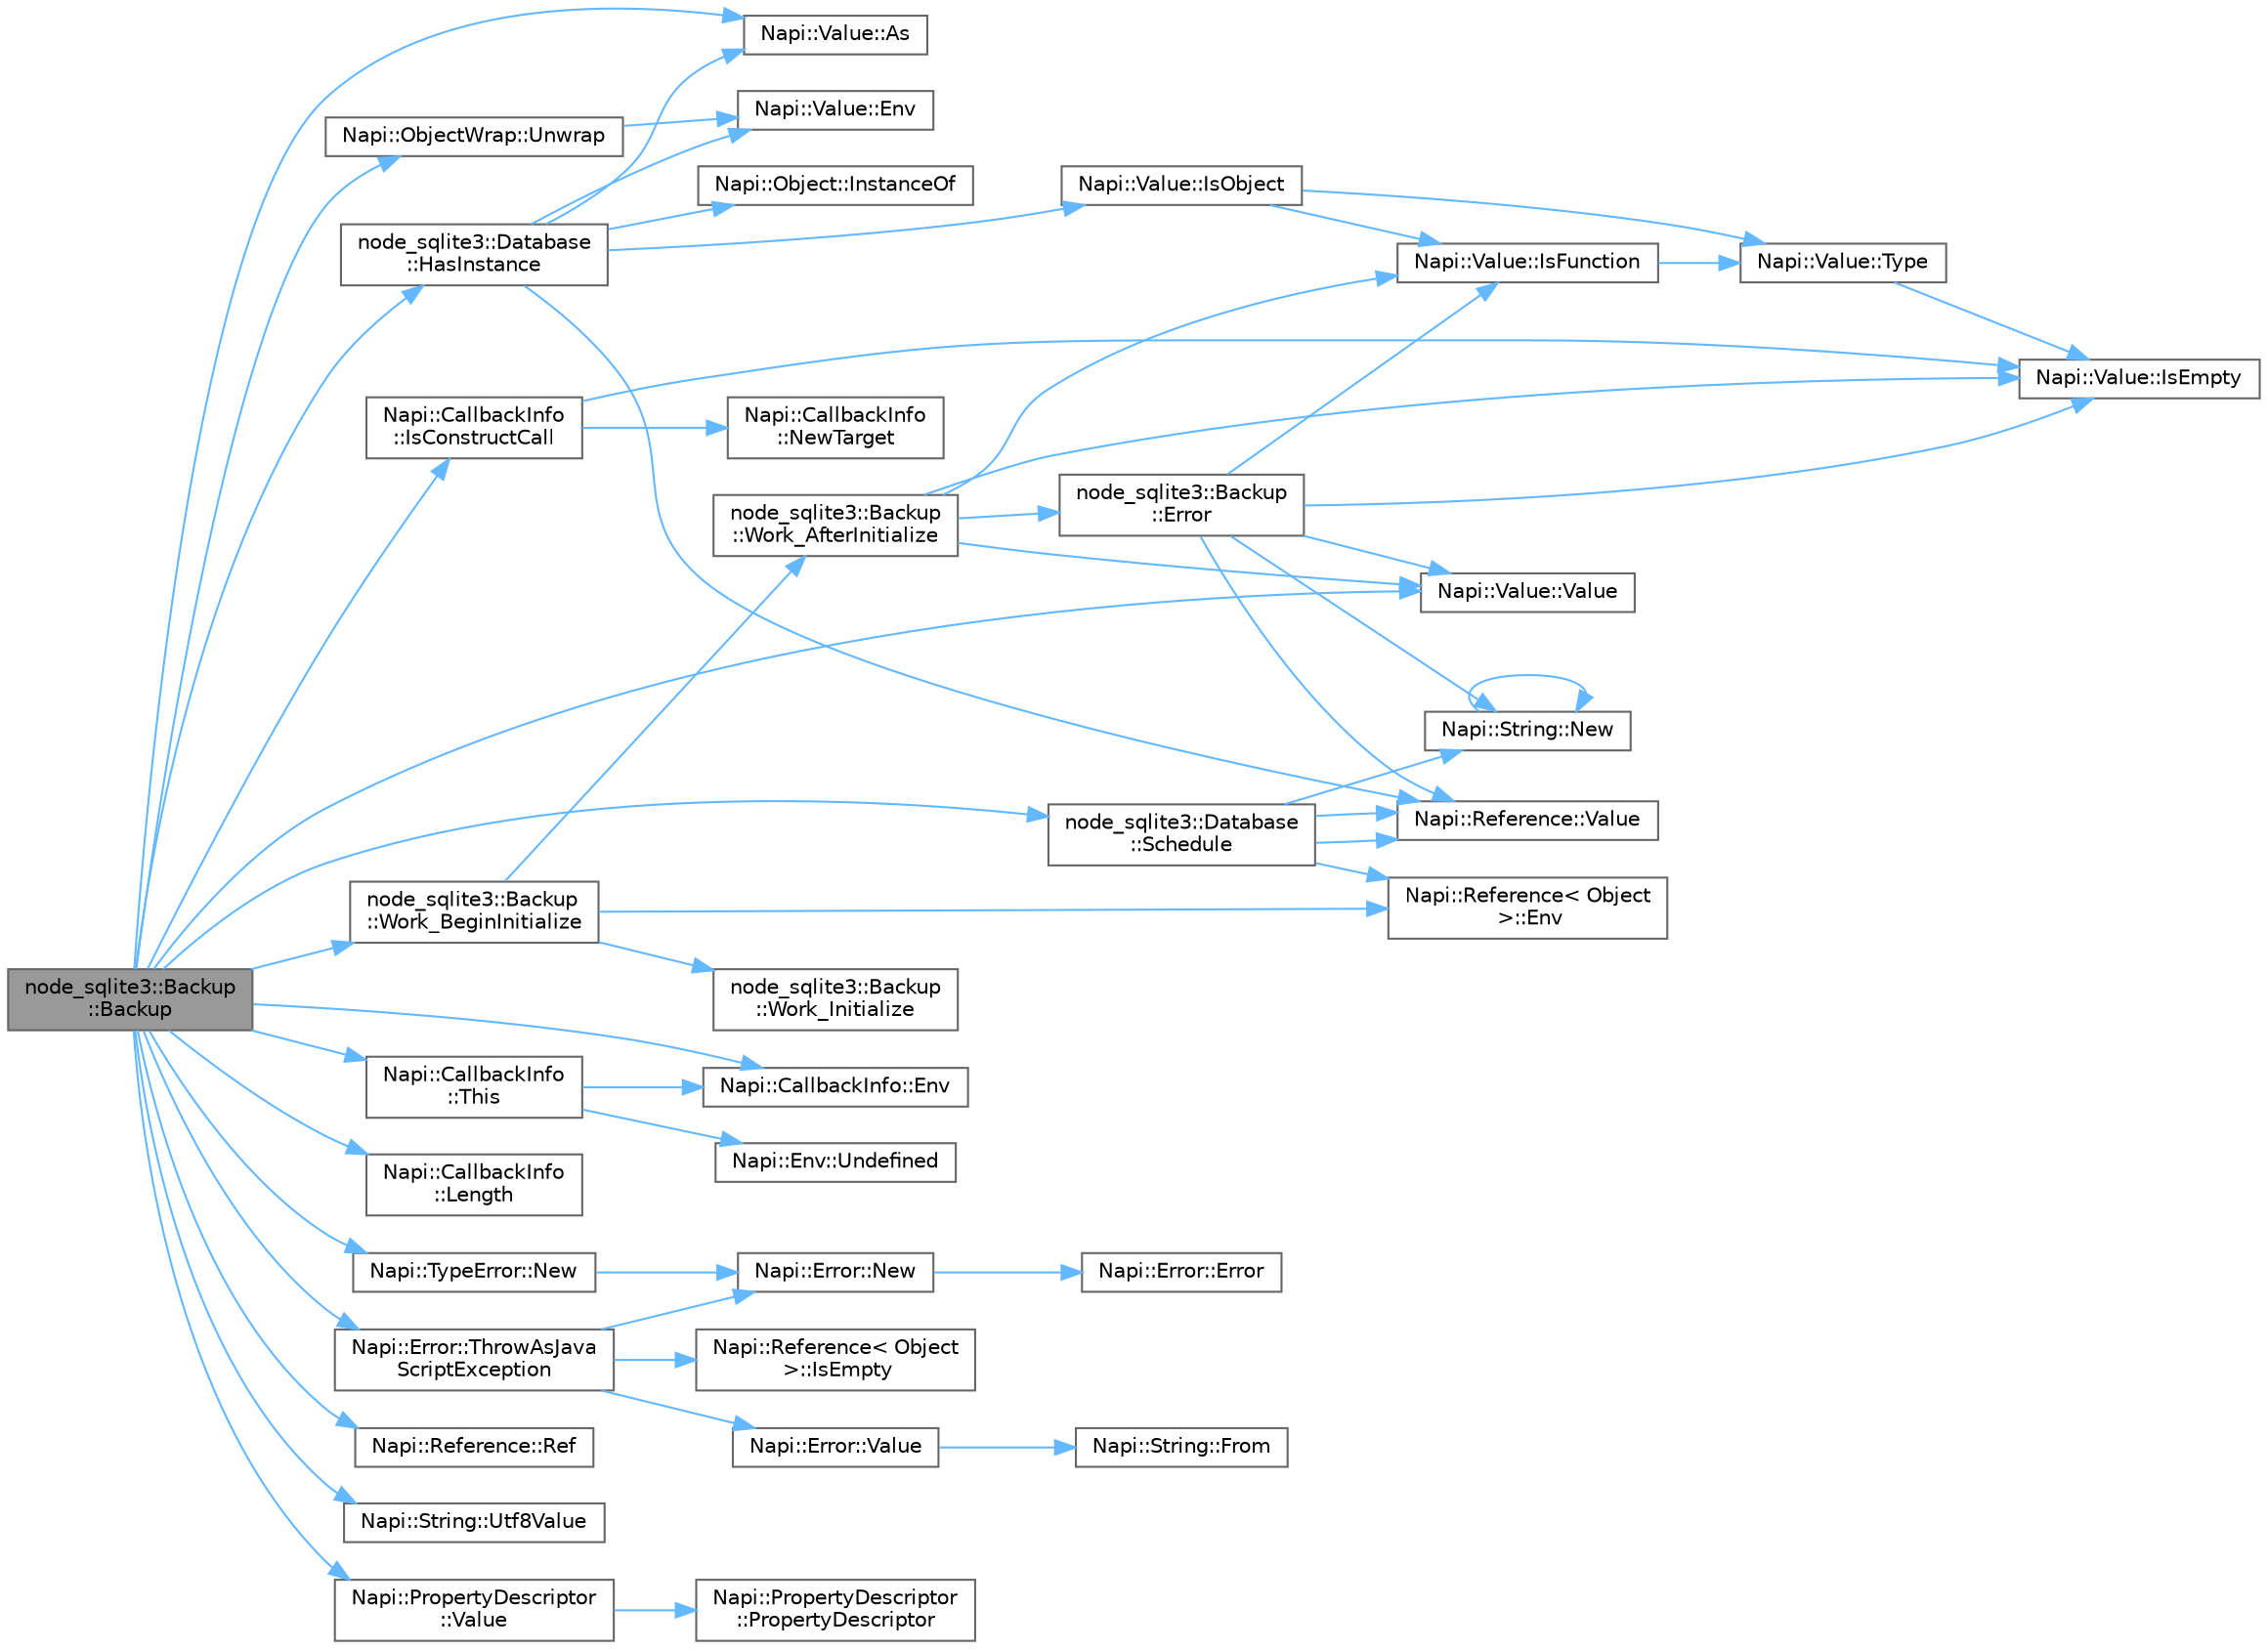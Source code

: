 digraph "node_sqlite3::Backup::Backup"
{
 // LATEX_PDF_SIZE
  bgcolor="transparent";
  edge [fontname=Helvetica,fontsize=10,labelfontname=Helvetica,labelfontsize=10];
  node [fontname=Helvetica,fontsize=10,shape=box,height=0.2,width=0.4];
  rankdir="LR";
  Node1 [id="Node000001",label="node_sqlite3::Backup\l::Backup",height=0.2,width=0.4,color="gray40", fillcolor="grey60", style="filled", fontcolor="black",tooltip=" "];
  Node1 -> Node2 [id="edge107_Node000001_Node000002",color="steelblue1",style="solid",tooltip=" "];
  Node2 [id="Node000002",label="Napi::Value::As",height=0.2,width=0.4,color="grey40", fillcolor="white", style="filled",URL="$class_napi_1_1_value.html#a9c1a9c4eca9617b0aafbe311c946982a",tooltip=" "];
  Node1 -> Node3 [id="edge108_Node000001_Node000003",color="steelblue1",style="solid",tooltip=" "];
  Node3 [id="Node000003",label="Napi::CallbackInfo::Env",height=0.2,width=0.4,color="grey40", fillcolor="white", style="filled",URL="$class_napi_1_1_callback_info.html#af5dda76cc6b32aa6816f60437249fa5c",tooltip=" "];
  Node1 -> Node4 [id="edge109_Node000001_Node000004",color="steelblue1",style="solid",tooltip=" "];
  Node4 [id="Node000004",label="node_sqlite3::Database\l::HasInstance",height=0.2,width=0.4,color="grey40", fillcolor="white", style="filled",URL="$classnode__sqlite3_1_1_database.html#ae0f3eaca6a75e3a7c4c7683a6e1d1da3",tooltip=" "];
  Node4 -> Node2 [id="edge110_Node000004_Node000002",color="steelblue1",style="solid",tooltip=" "];
  Node4 -> Node5 [id="edge111_Node000004_Node000005",color="steelblue1",style="solid",tooltip=" "];
  Node5 [id="Node000005",label="Napi::Value::Env",height=0.2,width=0.4,color="grey40", fillcolor="white", style="filled",URL="$class_napi_1_1_value.html#a1e1930afac70f2811a222c363d892a42",tooltip="Gets the environment the value is associated with."];
  Node4 -> Node6 [id="edge112_Node000004_Node000006",color="steelblue1",style="solid",tooltip=" "];
  Node6 [id="Node000006",label="Napi::Object::InstanceOf",height=0.2,width=0.4,color="grey40", fillcolor="white", style="filled",URL="$class_napi_1_1_object.html#a109697df6456b29ab46c8c9e381e5ecc",tooltip=" "];
  Node4 -> Node7 [id="edge113_Node000004_Node000007",color="steelblue1",style="solid",tooltip=" "];
  Node7 [id="Node000007",label="Napi::Value::IsObject",height=0.2,width=0.4,color="grey40", fillcolor="white", style="filled",URL="$class_napi_1_1_value.html#ae5bd652acc39256b28fe89e23720c164",tooltip="Tests if a value is a JavaScript object."];
  Node7 -> Node8 [id="edge114_Node000007_Node000008",color="steelblue1",style="solid",tooltip=" "];
  Node8 [id="Node000008",label="Napi::Value::IsFunction",height=0.2,width=0.4,color="grey40", fillcolor="white", style="filled",URL="$class_napi_1_1_value.html#ae8a76974575d2a58c7aa69e43b6bc70a",tooltip="Tests if a value is a JavaScript function."];
  Node8 -> Node9 [id="edge115_Node000008_Node000009",color="steelblue1",style="solid",tooltip=" "];
  Node9 [id="Node000009",label="Napi::Value::Type",height=0.2,width=0.4,color="grey40", fillcolor="white", style="filled",URL="$class_napi_1_1_value.html#a5da2e4f1a5a6b237159c4cfbd0866281",tooltip="Gets the type of the value."];
  Node9 -> Node10 [id="edge116_Node000009_Node000010",color="steelblue1",style="solid",tooltip=" "];
  Node10 [id="Node000010",label="Napi::Value::IsEmpty",height=0.2,width=0.4,color="grey40", fillcolor="white", style="filled",URL="$class_napi_1_1_value.html#a988bdb3e9806beb7761b4ea864461005",tooltip=" "];
  Node7 -> Node9 [id="edge117_Node000007_Node000009",color="steelblue1",style="solid",tooltip=" "];
  Node4 -> Node11 [id="edge118_Node000004_Node000011",color="steelblue1",style="solid",tooltip=" "];
  Node11 [id="Node000011",label="Napi::Reference::Value",height=0.2,width=0.4,color="grey40", fillcolor="white", style="filled",URL="$class_napi_1_1_reference.html#ae7f2d23d1f33cdbcfb4aa1b89193c5ae",tooltip=" "];
  Node1 -> Node12 [id="edge119_Node000001_Node000012",color="steelblue1",style="solid",tooltip=" "];
  Node12 [id="Node000012",label="Napi::CallbackInfo\l::IsConstructCall",height=0.2,width=0.4,color="grey40", fillcolor="white", style="filled",URL="$class_napi_1_1_callback_info.html#a5d959854b606ac5de2db6b59f9b6bce5",tooltip=" "];
  Node12 -> Node10 [id="edge120_Node000012_Node000010",color="steelblue1",style="solid",tooltip=" "];
  Node12 -> Node13 [id="edge121_Node000012_Node000013",color="steelblue1",style="solid",tooltip=" "];
  Node13 [id="Node000013",label="Napi::CallbackInfo\l::NewTarget",height=0.2,width=0.4,color="grey40", fillcolor="white", style="filled",URL="$class_napi_1_1_callback_info.html#ae7db3b843107ad5c5006ee5e35341c92",tooltip=" "];
  Node1 -> Node14 [id="edge122_Node000001_Node000014",color="steelblue1",style="solid",tooltip=" "];
  Node14 [id="Node000014",label="Napi::CallbackInfo\l::Length",height=0.2,width=0.4,color="grey40", fillcolor="white", style="filled",URL="$class_napi_1_1_callback_info.html#a2450a932822d15c570762a4a0d321fd8",tooltip=" "];
  Node1 -> Node15 [id="edge123_Node000001_Node000015",color="steelblue1",style="solid",tooltip=" "];
  Node15 [id="Node000015",label="Napi::TypeError::New",height=0.2,width=0.4,color="grey40", fillcolor="white", style="filled",URL="$class_napi_1_1_type_error.html#a61771d5e0220d480f810097af673da92",tooltip=" "];
  Node15 -> Node16 [id="edge124_Node000015_Node000016",color="steelblue1",style="solid",tooltip=" "];
  Node16 [id="Node000016",label="Napi::Error::New",height=0.2,width=0.4,color="grey40", fillcolor="white", style="filled",URL="$class_napi_1_1_error.html#a6a0571d56b4fcedf862b934a507a58ed",tooltip=" "];
  Node16 -> Node17 [id="edge125_Node000016_Node000017",color="steelblue1",style="solid",tooltip=" "];
  Node17 [id="Node000017",label="Napi::Error::Error",height=0.2,width=0.4,color="grey40", fillcolor="white", style="filled",URL="$class_napi_1_1_error.html#ac8db9066ce2adaa3b4fb27e7b48b39e6",tooltip=" "];
  Node1 -> Node18 [id="edge126_Node000001_Node000018",color="steelblue1",style="solid",tooltip=" "];
  Node18 [id="Node000018",label="Napi::Reference::Ref",height=0.2,width=0.4,color="grey40", fillcolor="white", style="filled",URL="$class_napi_1_1_reference.html#aa4a691ce6ed68117e5a4fabb1b594c75",tooltip=" "];
  Node1 -> Node19 [id="edge127_Node000001_Node000019",color="steelblue1",style="solid",tooltip=" "];
  Node19 [id="Node000019",label="node_sqlite3::Database\l::Schedule",height=0.2,width=0.4,color="grey40", fillcolor="white", style="filled",URL="$classnode__sqlite3_1_1_database.html#a0f7143c8b39176377f7c732477d5d734",tooltip=" "];
  Node19 -> Node20 [id="edge128_Node000019_Node000020",color="steelblue1",style="solid",tooltip=" "];
  Node20 [id="Node000020",label="Napi::Reference\< Object\l \>::Env",height=0.2,width=0.4,color="grey40", fillcolor="white", style="filled",URL="$class_napi_1_1_reference.html#a145936a59e9db2c455542576e76773ac",tooltip=" "];
  Node19 -> Node21 [id="edge129_Node000019_Node000021",color="steelblue1",style="solid",tooltip=" "];
  Node21 [id="Node000021",label="Napi::String::New",height=0.2,width=0.4,color="grey40", fillcolor="white", style="filled",URL="$class_napi_1_1_string.html#a6689d69d07bad4eea2be440333320925",tooltip="Creates a new String value from a UTF-8 encoded C++ string."];
  Node21 -> Node21 [id="edge130_Node000021_Node000021",color="steelblue1",style="solid",tooltip=" "];
  Node19 -> Node11 [id="edge131_Node000019_Node000011",color="steelblue1",style="solid",tooltip=" "];
  Node19 -> Node11 [id="edge132_Node000019_Node000011",color="steelblue1",style="solid",tooltip=" "];
  Node1 -> Node22 [id="edge133_Node000001_Node000022",color="steelblue1",style="solid",tooltip=" "];
  Node22 [id="Node000022",label="Napi::CallbackInfo\l::This",height=0.2,width=0.4,color="grey40", fillcolor="white", style="filled",URL="$class_napi_1_1_callback_info.html#a216112c90346f2d3701b2d8cc14591c9",tooltip=" "];
  Node22 -> Node3 [id="edge134_Node000022_Node000003",color="steelblue1",style="solid",tooltip=" "];
  Node22 -> Node23 [id="edge135_Node000022_Node000023",color="steelblue1",style="solid",tooltip=" "];
  Node23 [id="Node000023",label="Napi::Env::Undefined",height=0.2,width=0.4,color="grey40", fillcolor="white", style="filled",URL="$class_napi_1_1_env.html#ae4a30c185fcf9957e9af84c966a31677",tooltip=" "];
  Node1 -> Node24 [id="edge136_Node000001_Node000024",color="steelblue1",style="solid",tooltip=" "];
  Node24 [id="Node000024",label="Napi::Error::ThrowAsJava\lScriptException",height=0.2,width=0.4,color="grey40", fillcolor="white", style="filled",URL="$class_napi_1_1_error.html#af657bb938d951eccca6cf9e4983601d9",tooltip=" "];
  Node24 -> Node25 [id="edge137_Node000024_Node000025",color="steelblue1",style="solid",tooltip=" "];
  Node25 [id="Node000025",label="Napi::Reference\< Object\l \>::IsEmpty",height=0.2,width=0.4,color="grey40", fillcolor="white", style="filled",URL="$class_napi_1_1_reference.html#add921efd1d432fc4a60ec249f9fa7257",tooltip=" "];
  Node24 -> Node16 [id="edge138_Node000024_Node000016",color="steelblue1",style="solid",tooltip=" "];
  Node24 -> Node26 [id="edge139_Node000024_Node000026",color="steelblue1",style="solid",tooltip=" "];
  Node26 [id="Node000026",label="Napi::Error::Value",height=0.2,width=0.4,color="grey40", fillcolor="white", style="filled",URL="$class_napi_1_1_error.html#a6c7dc04ee866899cca8bfe9bbc76bbe3",tooltip=" "];
  Node26 -> Node27 [id="edge140_Node000026_Node000027",color="steelblue1",style="solid",tooltip=" "];
  Node27 [id="Node000027",label="Napi::String::From",height=0.2,width=0.4,color="grey40", fillcolor="white", style="filled",URL="$class_napi_1_1_string.html#ab56f3fbda9f7ef894ab032ee0ea31623",tooltip=" "];
  Node1 -> Node28 [id="edge141_Node000001_Node000028",color="steelblue1",style="solid",tooltip=" "];
  Node28 [id="Node000028",label="Napi::ObjectWrap::Unwrap",height=0.2,width=0.4,color="grey40", fillcolor="white", style="filled",URL="$class_napi_1_1_object_wrap.html#a01b0c689b46db5e5e8df49da100e6d32",tooltip=" "];
  Node28 -> Node5 [id="edge142_Node000028_Node000005",color="steelblue1",style="solid",tooltip=" "];
  Node1 -> Node29 [id="edge143_Node000001_Node000029",color="steelblue1",style="solid",tooltip=" "];
  Node29 [id="Node000029",label="Napi::String::Utf8Value",height=0.2,width=0.4,color="grey40", fillcolor="white", style="filled",URL="$class_napi_1_1_string.html#a37fa0f5e1f6f0681049e3e3a3dc46132",tooltip="Converts a String value to a UTF-8 encoded C++ string."];
  Node1 -> Node30 [id="edge144_Node000001_Node000030",color="steelblue1",style="solid",tooltip=" "];
  Node30 [id="Node000030",label="Napi::PropertyDescriptor\l::Value",height=0.2,width=0.4,color="grey40", fillcolor="white", style="filled",URL="$class_napi_1_1_property_descriptor.html#a30be11ee835fe628990a240e9df48002",tooltip=" "];
  Node30 -> Node31 [id="edge145_Node000030_Node000031",color="steelblue1",style="solid",tooltip=" "];
  Node31 [id="Node000031",label="Napi::PropertyDescriptor\l::PropertyDescriptor",height=0.2,width=0.4,color="grey40", fillcolor="white", style="filled",URL="$class_napi_1_1_property_descriptor.html#a2d5971898bedf9a4d3377f1b4f34286e",tooltip=" "];
  Node1 -> Node32 [id="edge146_Node000001_Node000032",color="steelblue1",style="solid",tooltip=" "];
  Node32 [id="Node000032",label="Napi::Value::Value",height=0.2,width=0.4,color="grey40", fillcolor="white", style="filled",URL="$class_napi_1_1_value.html#a91352891b563fb744683240949e458e4",tooltip="Creates a new empty Value instance."];
  Node1 -> Node33 [id="edge147_Node000001_Node000033",color="steelblue1",style="solid",tooltip=" "];
  Node33 [id="Node000033",label="node_sqlite3::Backup\l::Work_BeginInitialize",height=0.2,width=0.4,color="grey40", fillcolor="white", style="filled",URL="$classnode__sqlite3_1_1_backup.html#a5919f09e950761b2696afb57c4aac592",tooltip=" "];
  Node33 -> Node20 [id="edge148_Node000033_Node000020",color="steelblue1",style="solid",tooltip=" "];
  Node33 -> Node34 [id="edge149_Node000033_Node000034",color="steelblue1",style="solid",tooltip=" "];
  Node34 [id="Node000034",label="node_sqlite3::Backup\l::Work_AfterInitialize",height=0.2,width=0.4,color="grey40", fillcolor="white", style="filled",URL="$classnode__sqlite3_1_1_backup.html#aaff5ffd911f81b727f8f98829a57c9fd",tooltip=" "];
  Node34 -> Node35 [id="edge150_Node000034_Node000035",color="steelblue1",style="solid",tooltip=" "];
  Node35 [id="Node000035",label="node_sqlite3::Backup\l::Error",height=0.2,width=0.4,color="grey40", fillcolor="white", style="filled",URL="$classnode__sqlite3_1_1_backup.html#a4ab0f85b24a88c2aa440e0e154170500",tooltip=" "];
  Node35 -> Node10 [id="edge151_Node000035_Node000010",color="steelblue1",style="solid",tooltip=" "];
  Node35 -> Node8 [id="edge152_Node000035_Node000008",color="steelblue1",style="solid",tooltip=" "];
  Node35 -> Node21 [id="edge153_Node000035_Node000021",color="steelblue1",style="solid",tooltip=" "];
  Node35 -> Node11 [id="edge154_Node000035_Node000011",color="steelblue1",style="solid",tooltip=" "];
  Node35 -> Node32 [id="edge155_Node000035_Node000032",color="steelblue1",style="solid",tooltip=" "];
  Node34 -> Node10 [id="edge156_Node000034_Node000010",color="steelblue1",style="solid",tooltip=" "];
  Node34 -> Node8 [id="edge157_Node000034_Node000008",color="steelblue1",style="solid",tooltip=" "];
  Node34 -> Node32 [id="edge158_Node000034_Node000032",color="steelblue1",style="solid",tooltip=" "];
  Node33 -> Node36 [id="edge159_Node000033_Node000036",color="steelblue1",style="solid",tooltip=" "];
  Node36 [id="Node000036",label="node_sqlite3::Backup\l::Work_Initialize",height=0.2,width=0.4,color="grey40", fillcolor="white", style="filled",URL="$classnode__sqlite3_1_1_backup.html#a9c23ccb1fa8e2f3462c8c3af6ba67394",tooltip=" "];
}
